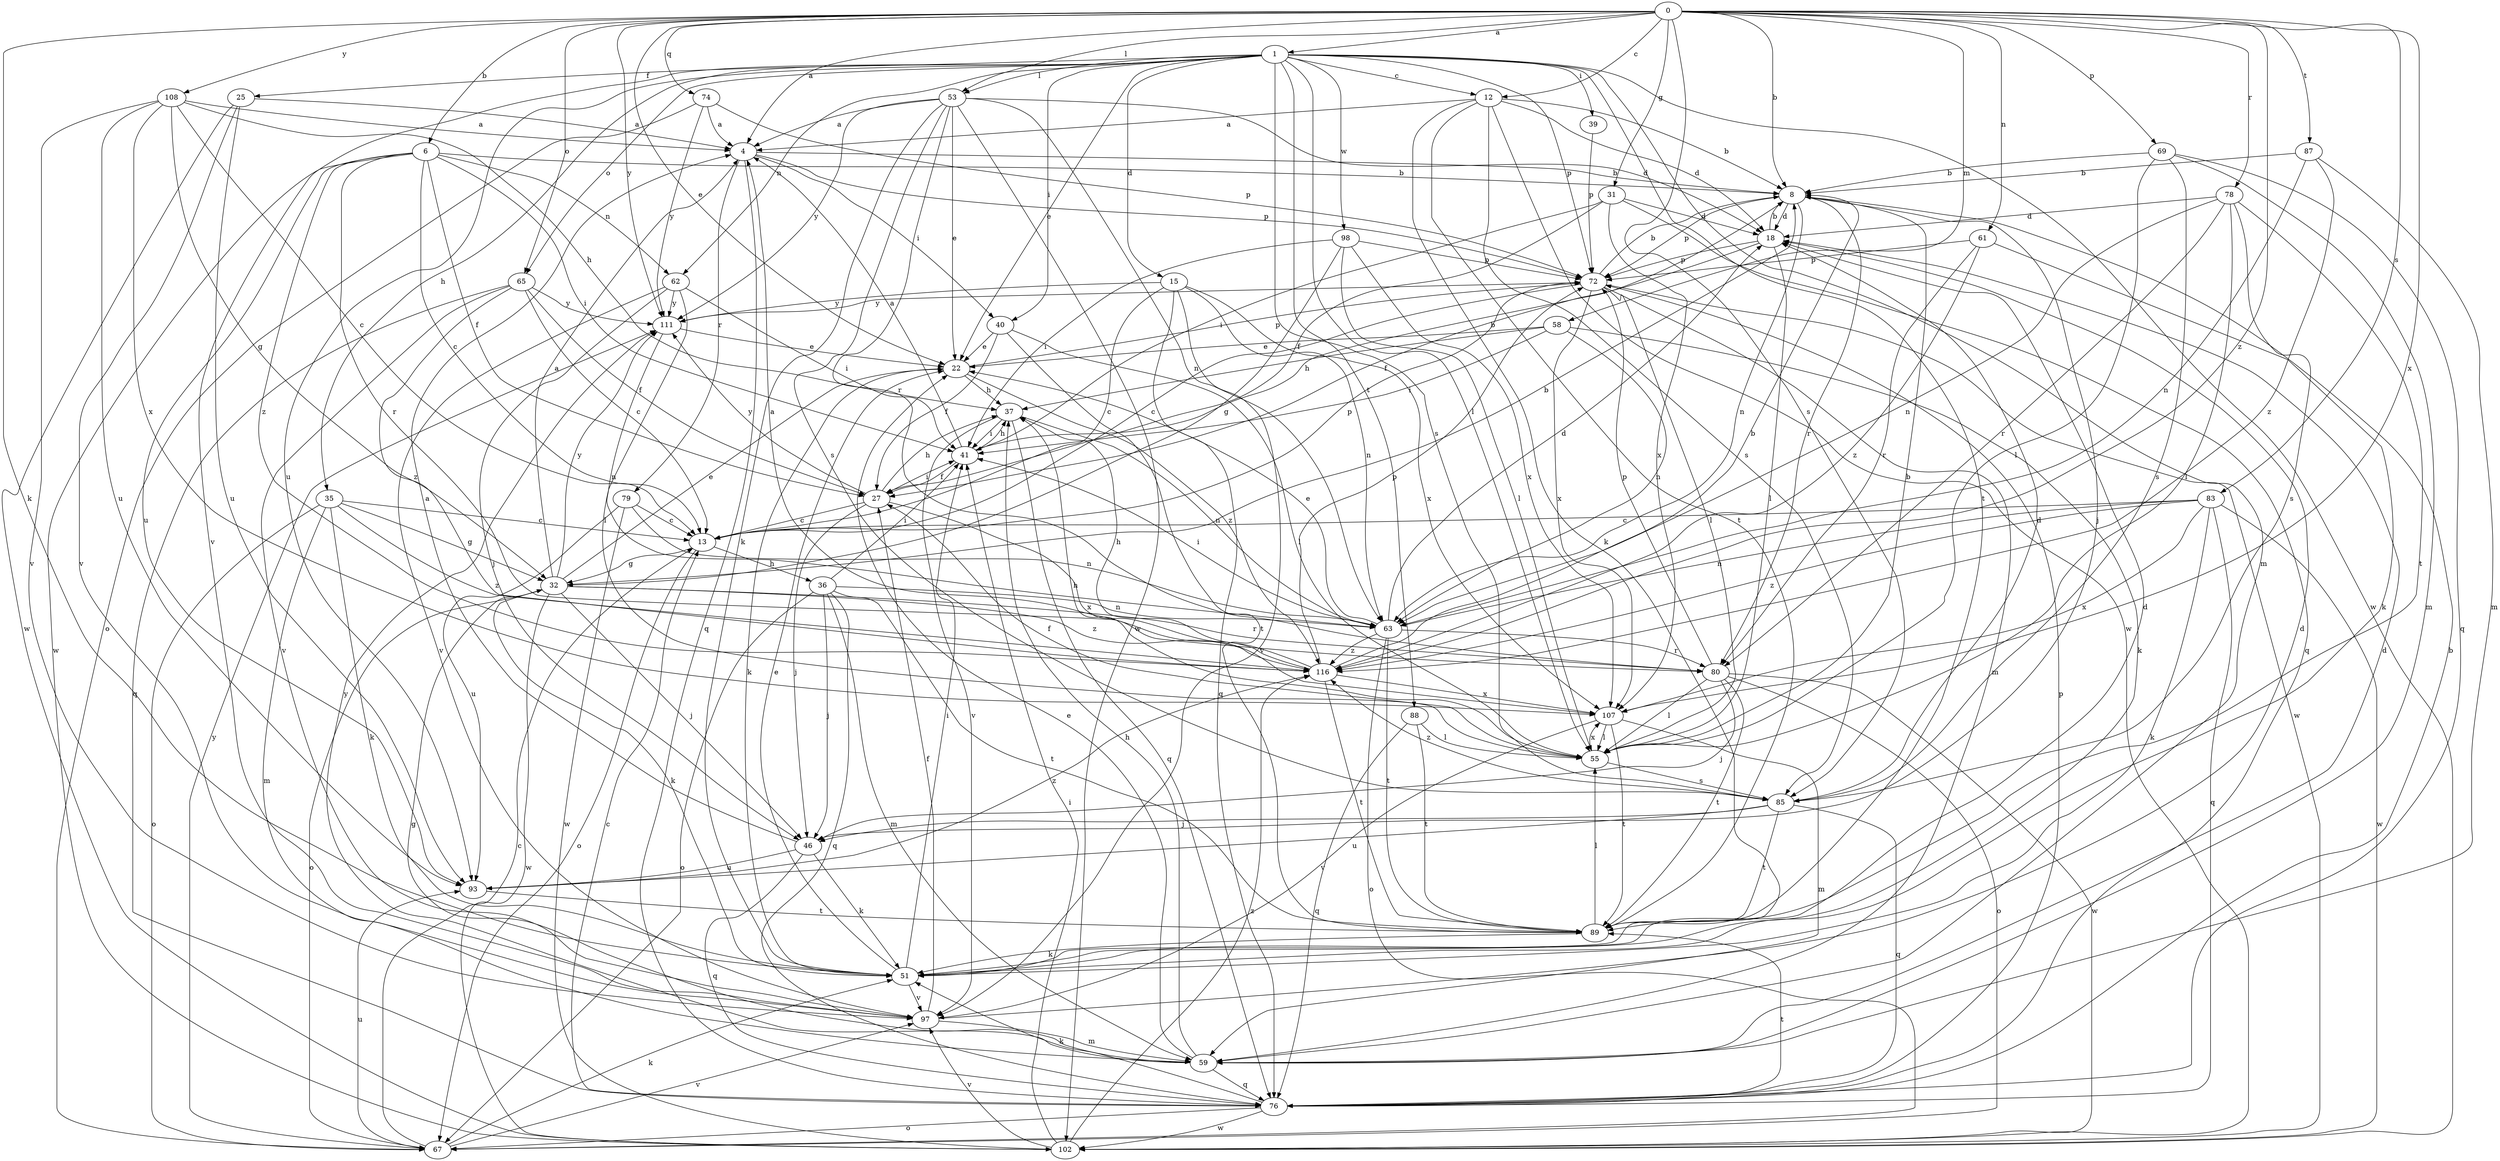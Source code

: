 strict digraph  {
0;
1;
4;
6;
8;
12;
13;
15;
18;
22;
25;
27;
31;
32;
35;
36;
37;
39;
40;
41;
46;
51;
53;
55;
58;
59;
61;
62;
63;
65;
67;
69;
72;
74;
76;
78;
79;
80;
83;
85;
87;
88;
89;
93;
97;
98;
102;
107;
108;
111;
116;
0 -> 1  [label=a];
0 -> 4  [label=a];
0 -> 6  [label=b];
0 -> 8  [label=b];
0 -> 12  [label=c];
0 -> 22  [label=e];
0 -> 31  [label=g];
0 -> 51  [label=k];
0 -> 53  [label=l];
0 -> 58  [label=m];
0 -> 61  [label=n];
0 -> 65  [label=o];
0 -> 69  [label=p];
0 -> 74  [label=q];
0 -> 78  [label=r];
0 -> 83  [label=s];
0 -> 85  [label=s];
0 -> 87  [label=t];
0 -> 107  [label=x];
0 -> 108  [label=y];
0 -> 111  [label=y];
0 -> 116  [label=z];
1 -> 12  [label=c];
1 -> 15  [label=d];
1 -> 22  [label=e];
1 -> 25  [label=f];
1 -> 35  [label=h];
1 -> 39  [label=i];
1 -> 40  [label=i];
1 -> 53  [label=l];
1 -> 55  [label=l];
1 -> 59  [label=m];
1 -> 62  [label=n];
1 -> 65  [label=o];
1 -> 72  [label=p];
1 -> 85  [label=s];
1 -> 88  [label=t];
1 -> 89  [label=t];
1 -> 93  [label=u];
1 -> 97  [label=v];
1 -> 98  [label=w];
1 -> 102  [label=w];
4 -> 8  [label=b];
4 -> 40  [label=i];
4 -> 72  [label=p];
4 -> 76  [label=q];
4 -> 79  [label=r];
6 -> 8  [label=b];
6 -> 13  [label=c];
6 -> 27  [label=f];
6 -> 41  [label=i];
6 -> 62  [label=n];
6 -> 80  [label=r];
6 -> 93  [label=u];
6 -> 102  [label=w];
6 -> 116  [label=z];
8 -> 18  [label=d];
8 -> 46  [label=j];
8 -> 63  [label=n];
8 -> 72  [label=p];
8 -> 80  [label=r];
12 -> 4  [label=a];
12 -> 8  [label=b];
12 -> 18  [label=d];
12 -> 51  [label=k];
12 -> 85  [label=s];
12 -> 89  [label=t];
12 -> 102  [label=w];
13 -> 32  [label=g];
13 -> 36  [label=h];
13 -> 67  [label=o];
13 -> 72  [label=p];
15 -> 13  [label=c];
15 -> 63  [label=n];
15 -> 76  [label=q];
15 -> 97  [label=v];
15 -> 107  [label=x];
15 -> 111  [label=y];
18 -> 8  [label=b];
18 -> 27  [label=f];
18 -> 55  [label=l];
18 -> 72  [label=p];
22 -> 37  [label=h];
22 -> 51  [label=k];
22 -> 72  [label=p];
22 -> 116  [label=z];
25 -> 4  [label=a];
25 -> 93  [label=u];
25 -> 97  [label=v];
25 -> 102  [label=w];
27 -> 13  [label=c];
27 -> 37  [label=h];
27 -> 41  [label=i];
27 -> 46  [label=j];
27 -> 107  [label=x];
27 -> 111  [label=y];
31 -> 18  [label=d];
31 -> 27  [label=f];
31 -> 41  [label=i];
31 -> 76  [label=q];
31 -> 107  [label=x];
32 -> 4  [label=a];
32 -> 8  [label=b];
32 -> 22  [label=e];
32 -> 46  [label=j];
32 -> 51  [label=k];
32 -> 67  [label=o];
32 -> 80  [label=r];
32 -> 102  [label=w];
32 -> 111  [label=y];
32 -> 116  [label=z];
35 -> 13  [label=c];
35 -> 32  [label=g];
35 -> 51  [label=k];
35 -> 59  [label=m];
35 -> 67  [label=o];
35 -> 116  [label=z];
36 -> 41  [label=i];
36 -> 46  [label=j];
36 -> 59  [label=m];
36 -> 63  [label=n];
36 -> 67  [label=o];
36 -> 76  [label=q];
36 -> 89  [label=t];
37 -> 41  [label=i];
37 -> 63  [label=n];
37 -> 76  [label=q];
37 -> 97  [label=v];
39 -> 72  [label=p];
40 -> 22  [label=e];
40 -> 27  [label=f];
40 -> 55  [label=l];
40 -> 89  [label=t];
41 -> 4  [label=a];
41 -> 8  [label=b];
41 -> 27  [label=f];
41 -> 37  [label=h];
46 -> 4  [label=a];
46 -> 51  [label=k];
46 -> 76  [label=q];
46 -> 93  [label=u];
51 -> 18  [label=d];
51 -> 22  [label=e];
51 -> 41  [label=i];
51 -> 97  [label=v];
53 -> 4  [label=a];
53 -> 18  [label=d];
53 -> 22  [label=e];
53 -> 51  [label=k];
53 -> 63  [label=n];
53 -> 80  [label=r];
53 -> 85  [label=s];
53 -> 102  [label=w];
53 -> 111  [label=y];
55 -> 8  [label=b];
55 -> 27  [label=f];
55 -> 37  [label=h];
55 -> 85  [label=s];
55 -> 107  [label=x];
58 -> 22  [label=e];
58 -> 37  [label=h];
58 -> 41  [label=i];
58 -> 51  [label=k];
58 -> 63  [label=n];
59 -> 18  [label=d];
59 -> 22  [label=e];
59 -> 32  [label=g];
59 -> 37  [label=h];
59 -> 76  [label=q];
59 -> 111  [label=y];
61 -> 51  [label=k];
61 -> 72  [label=p];
61 -> 80  [label=r];
61 -> 116  [label=z];
62 -> 41  [label=i];
62 -> 46  [label=j];
62 -> 55  [label=l];
62 -> 97  [label=v];
62 -> 111  [label=y];
63 -> 18  [label=d];
63 -> 22  [label=e];
63 -> 41  [label=i];
63 -> 67  [label=o];
63 -> 80  [label=r];
63 -> 89  [label=t];
63 -> 116  [label=z];
65 -> 13  [label=c];
65 -> 27  [label=f];
65 -> 76  [label=q];
65 -> 97  [label=v];
65 -> 111  [label=y];
65 -> 116  [label=z];
67 -> 13  [label=c];
67 -> 51  [label=k];
67 -> 93  [label=u];
67 -> 97  [label=v];
67 -> 111  [label=y];
69 -> 8  [label=b];
69 -> 55  [label=l];
69 -> 59  [label=m];
69 -> 76  [label=q];
69 -> 85  [label=s];
72 -> 8  [label=b];
72 -> 13  [label=c];
72 -> 55  [label=l];
72 -> 59  [label=m];
72 -> 102  [label=w];
72 -> 107  [label=x];
72 -> 111  [label=y];
74 -> 4  [label=a];
74 -> 67  [label=o];
74 -> 72  [label=p];
74 -> 111  [label=y];
76 -> 8  [label=b];
76 -> 13  [label=c];
76 -> 51  [label=k];
76 -> 67  [label=o];
76 -> 72  [label=p];
76 -> 89  [label=t];
76 -> 102  [label=w];
78 -> 18  [label=d];
78 -> 55  [label=l];
78 -> 63  [label=n];
78 -> 80  [label=r];
78 -> 85  [label=s];
78 -> 89  [label=t];
79 -> 13  [label=c];
79 -> 63  [label=n];
79 -> 93  [label=u];
79 -> 102  [label=w];
80 -> 46  [label=j];
80 -> 55  [label=l];
80 -> 67  [label=o];
80 -> 72  [label=p];
80 -> 89  [label=t];
80 -> 102  [label=w];
83 -> 13  [label=c];
83 -> 51  [label=k];
83 -> 63  [label=n];
83 -> 76  [label=q];
83 -> 102  [label=w];
83 -> 107  [label=x];
83 -> 116  [label=z];
85 -> 18  [label=d];
85 -> 46  [label=j];
85 -> 76  [label=q];
85 -> 89  [label=t];
85 -> 93  [label=u];
85 -> 116  [label=z];
87 -> 8  [label=b];
87 -> 59  [label=m];
87 -> 63  [label=n];
87 -> 116  [label=z];
88 -> 55  [label=l];
88 -> 76  [label=q];
88 -> 89  [label=t];
89 -> 51  [label=k];
89 -> 55  [label=l];
93 -> 89  [label=t];
93 -> 116  [label=z];
97 -> 18  [label=d];
97 -> 27  [label=f];
97 -> 59  [label=m];
98 -> 32  [label=g];
98 -> 41  [label=i];
98 -> 55  [label=l];
98 -> 72  [label=p];
98 -> 107  [label=x];
102 -> 41  [label=i];
102 -> 97  [label=v];
102 -> 116  [label=z];
107 -> 55  [label=l];
107 -> 59  [label=m];
107 -> 89  [label=t];
107 -> 97  [label=v];
108 -> 4  [label=a];
108 -> 13  [label=c];
108 -> 32  [label=g];
108 -> 37  [label=h];
108 -> 93  [label=u];
108 -> 97  [label=v];
108 -> 107  [label=x];
111 -> 22  [label=e];
111 -> 63  [label=n];
116 -> 4  [label=a];
116 -> 8  [label=b];
116 -> 37  [label=h];
116 -> 72  [label=p];
116 -> 89  [label=t];
116 -> 107  [label=x];
}
